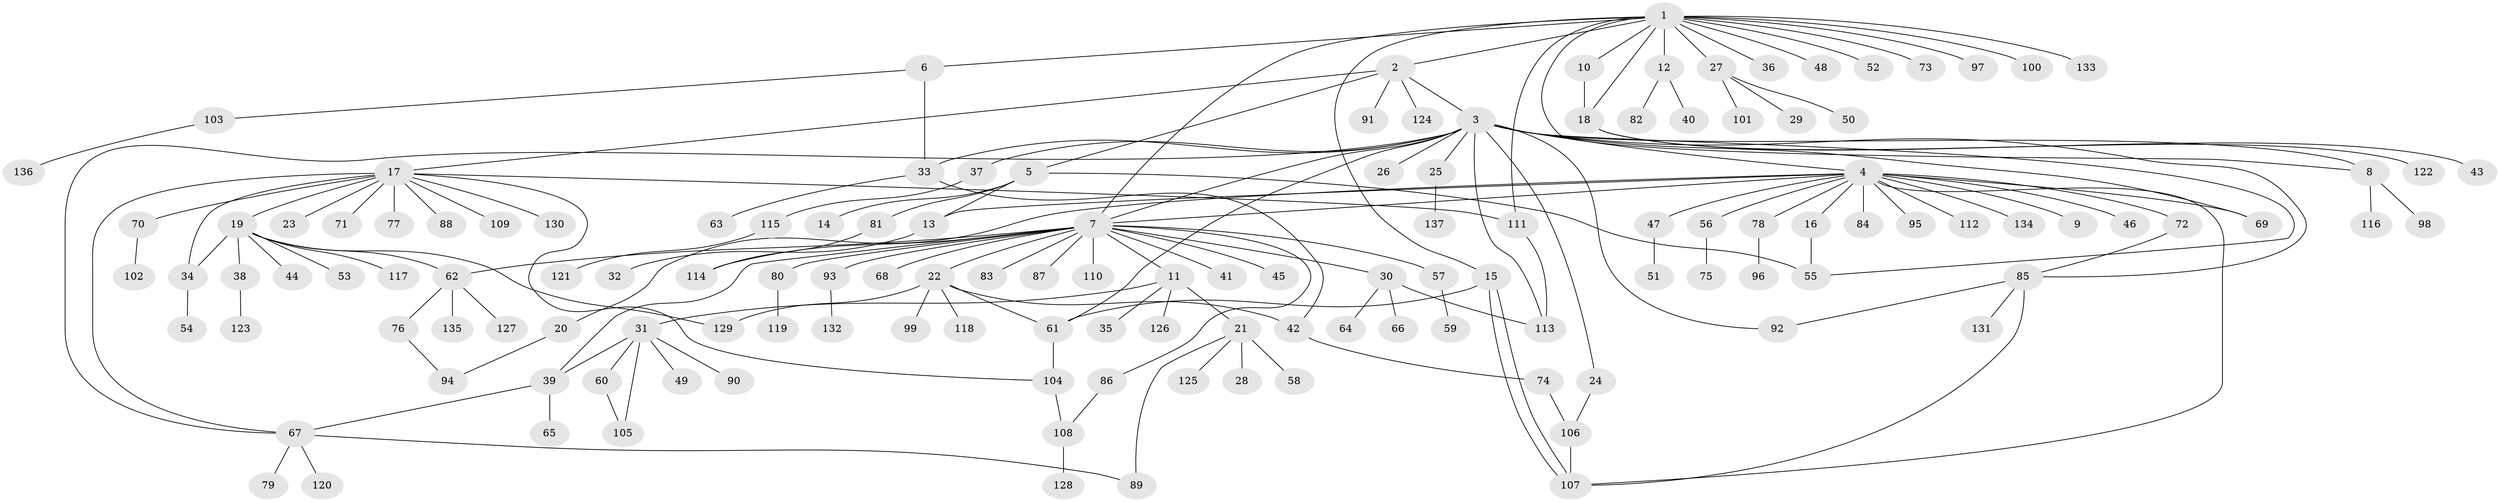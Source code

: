 // Generated by graph-tools (version 1.1) at 2025/01/03/09/25 03:01:49]
// undirected, 137 vertices, 170 edges
graph export_dot {
graph [start="1"]
  node [color=gray90,style=filled];
  1;
  2;
  3;
  4;
  5;
  6;
  7;
  8;
  9;
  10;
  11;
  12;
  13;
  14;
  15;
  16;
  17;
  18;
  19;
  20;
  21;
  22;
  23;
  24;
  25;
  26;
  27;
  28;
  29;
  30;
  31;
  32;
  33;
  34;
  35;
  36;
  37;
  38;
  39;
  40;
  41;
  42;
  43;
  44;
  45;
  46;
  47;
  48;
  49;
  50;
  51;
  52;
  53;
  54;
  55;
  56;
  57;
  58;
  59;
  60;
  61;
  62;
  63;
  64;
  65;
  66;
  67;
  68;
  69;
  70;
  71;
  72;
  73;
  74;
  75;
  76;
  77;
  78;
  79;
  80;
  81;
  82;
  83;
  84;
  85;
  86;
  87;
  88;
  89;
  90;
  91;
  92;
  93;
  94;
  95;
  96;
  97;
  98;
  99;
  100;
  101;
  102;
  103;
  104;
  105;
  106;
  107;
  108;
  109;
  110;
  111;
  112;
  113;
  114;
  115;
  116;
  117;
  118;
  119;
  120;
  121;
  122;
  123;
  124;
  125;
  126;
  127;
  128;
  129;
  130;
  131;
  132;
  133;
  134;
  135;
  136;
  137;
  1 -- 2;
  1 -- 6;
  1 -- 7;
  1 -- 8;
  1 -- 10;
  1 -- 12;
  1 -- 15;
  1 -- 18;
  1 -- 27;
  1 -- 36;
  1 -- 48;
  1 -- 52;
  1 -- 73;
  1 -- 97;
  1 -- 100;
  1 -- 111;
  1 -- 133;
  2 -- 3;
  2 -- 5;
  2 -- 17;
  2 -- 91;
  2 -- 124;
  3 -- 4;
  3 -- 7;
  3 -- 8;
  3 -- 24;
  3 -- 25;
  3 -- 26;
  3 -- 33;
  3 -- 37;
  3 -- 55;
  3 -- 61;
  3 -- 67;
  3 -- 69;
  3 -- 85;
  3 -- 92;
  3 -- 113;
  4 -- 7;
  4 -- 9;
  4 -- 13;
  4 -- 16;
  4 -- 20;
  4 -- 46;
  4 -- 47;
  4 -- 56;
  4 -- 69;
  4 -- 72;
  4 -- 78;
  4 -- 84;
  4 -- 95;
  4 -- 107;
  4 -- 112;
  4 -- 134;
  5 -- 13;
  5 -- 14;
  5 -- 55;
  5 -- 81;
  6 -- 33;
  6 -- 103;
  7 -- 11;
  7 -- 22;
  7 -- 30;
  7 -- 39;
  7 -- 41;
  7 -- 45;
  7 -- 57;
  7 -- 62;
  7 -- 68;
  7 -- 80;
  7 -- 83;
  7 -- 86;
  7 -- 87;
  7 -- 93;
  7 -- 110;
  7 -- 114;
  8 -- 98;
  8 -- 116;
  10 -- 18;
  11 -- 21;
  11 -- 31;
  11 -- 35;
  11 -- 126;
  12 -- 40;
  12 -- 82;
  13 -- 32;
  15 -- 61;
  15 -- 107;
  15 -- 107;
  16 -- 55;
  17 -- 19;
  17 -- 23;
  17 -- 34;
  17 -- 67;
  17 -- 70;
  17 -- 71;
  17 -- 77;
  17 -- 88;
  17 -- 104;
  17 -- 109;
  17 -- 111;
  17 -- 130;
  18 -- 43;
  18 -- 122;
  19 -- 34;
  19 -- 38;
  19 -- 44;
  19 -- 53;
  19 -- 62;
  19 -- 117;
  19 -- 129;
  20 -- 94;
  21 -- 28;
  21 -- 58;
  21 -- 89;
  21 -- 125;
  22 -- 42;
  22 -- 61;
  22 -- 99;
  22 -- 118;
  22 -- 129;
  24 -- 106;
  25 -- 137;
  27 -- 29;
  27 -- 50;
  27 -- 101;
  30 -- 64;
  30 -- 66;
  30 -- 113;
  31 -- 39;
  31 -- 49;
  31 -- 60;
  31 -- 90;
  31 -- 105;
  33 -- 42;
  33 -- 63;
  34 -- 54;
  37 -- 115;
  38 -- 123;
  39 -- 65;
  39 -- 67;
  42 -- 74;
  47 -- 51;
  56 -- 75;
  57 -- 59;
  60 -- 105;
  61 -- 104;
  62 -- 76;
  62 -- 127;
  62 -- 135;
  67 -- 79;
  67 -- 89;
  67 -- 120;
  70 -- 102;
  72 -- 85;
  74 -- 106;
  76 -- 94;
  78 -- 96;
  80 -- 119;
  81 -- 114;
  85 -- 92;
  85 -- 107;
  85 -- 131;
  86 -- 108;
  93 -- 132;
  103 -- 136;
  104 -- 108;
  106 -- 107;
  108 -- 128;
  111 -- 113;
  115 -- 121;
}
